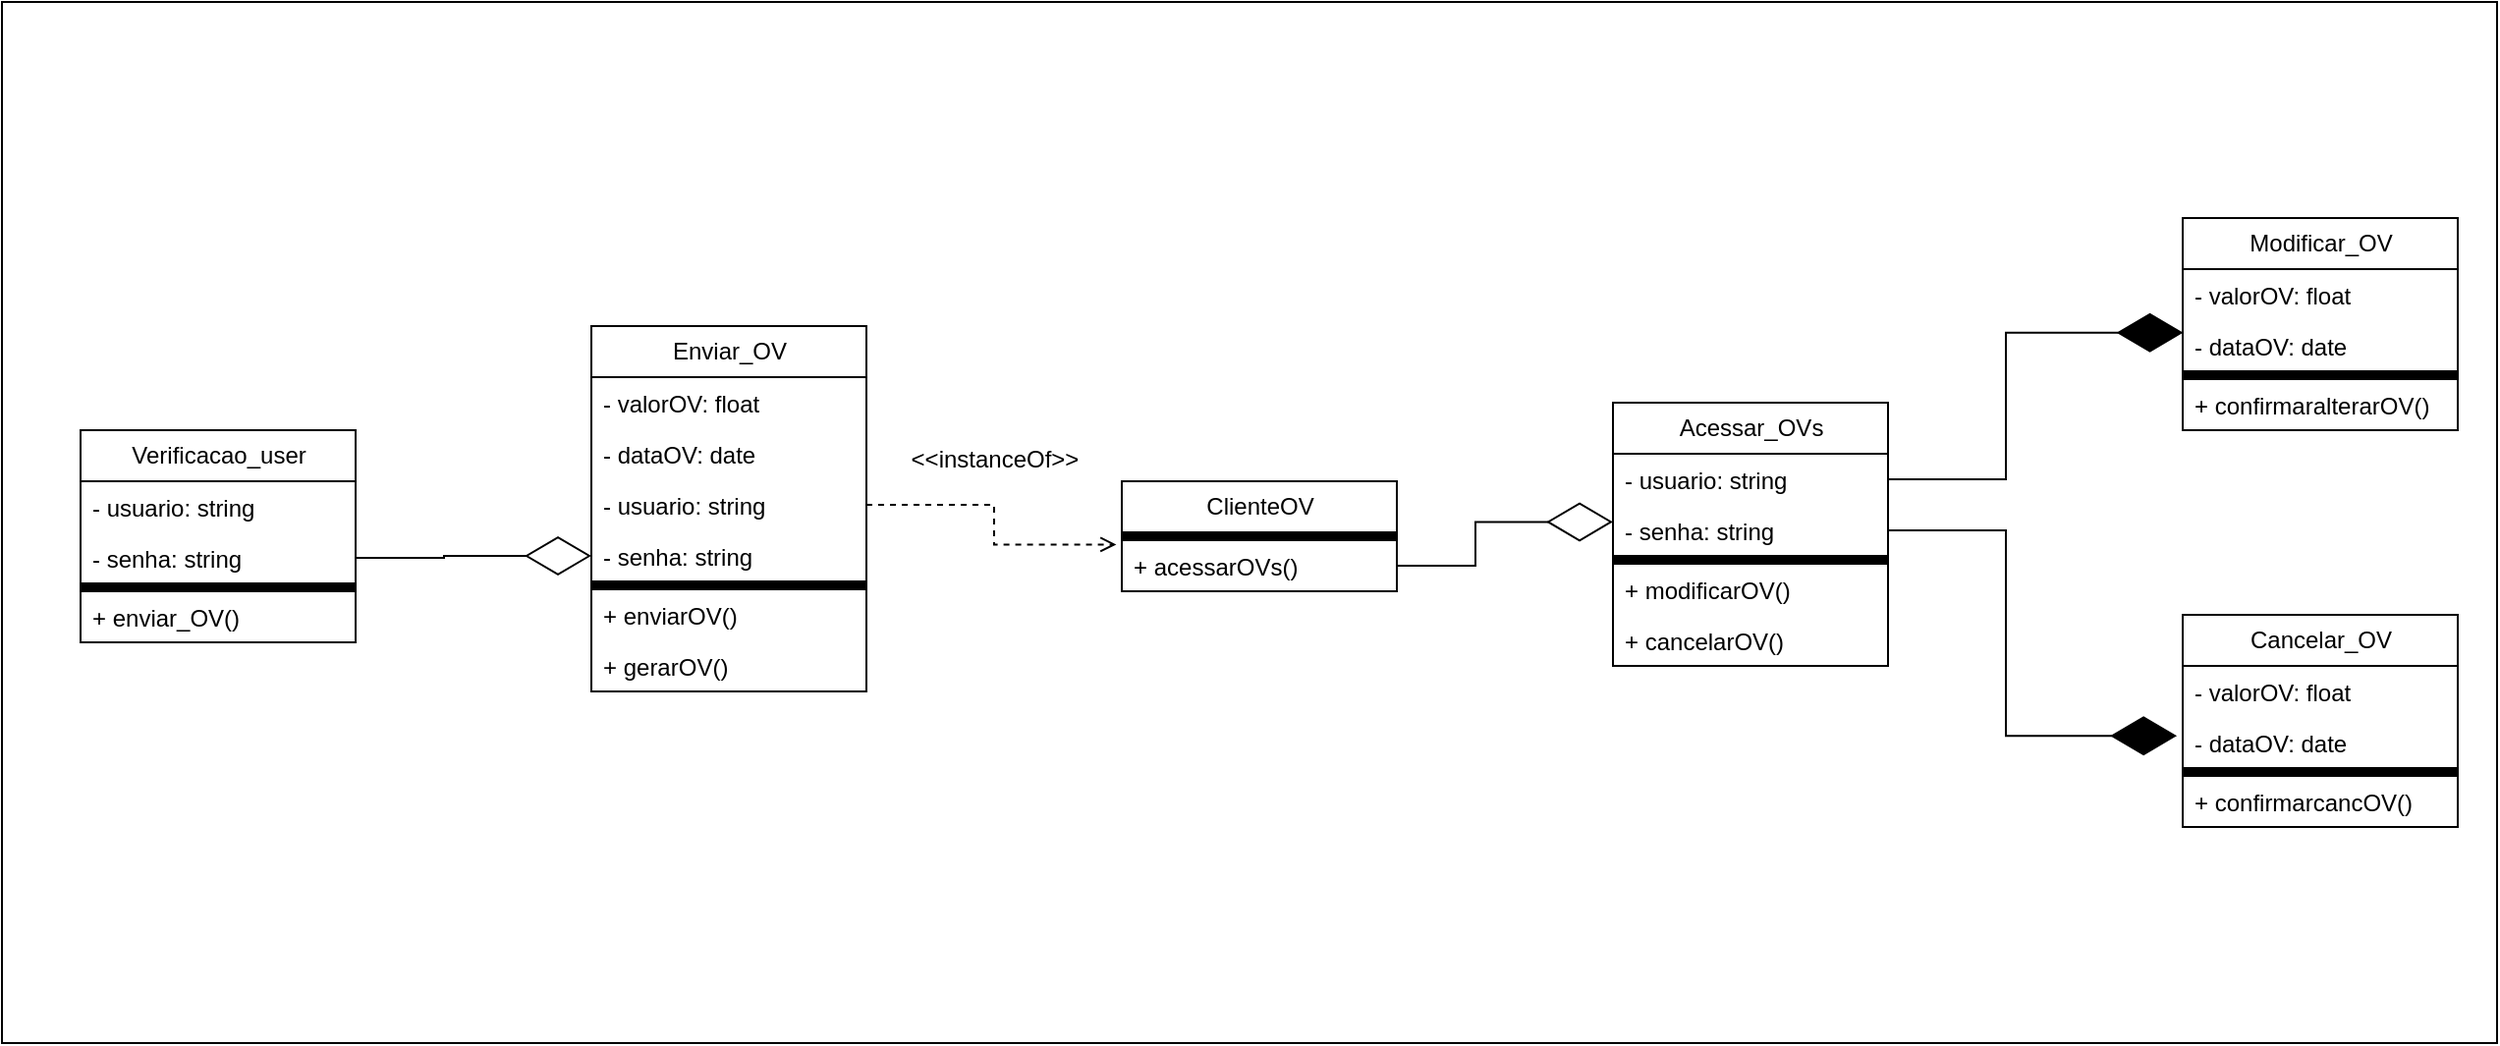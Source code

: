 <mxfile version="24.7.16">
  <diagram name="Página-1" id="C5ADfN2koUhGMSBTsEKl">
    <mxGraphModel dx="1247" dy="680" grid="1" gridSize="10" guides="1" tooltips="1" connect="1" arrows="1" fold="1" page="1" pageScale="1" pageWidth="6000" pageHeight="6000" math="0" shadow="0">
      <root>
        <mxCell id="0" />
        <mxCell id="1" parent="0" />
        <mxCell id="A7mMPmiu2-iqfVfJV0Bi-59" value="" style="rounded=0;whiteSpace=wrap;html=1;" vertex="1" parent="1">
          <mxGeometry x="660" y="1400" width="1270" height="530" as="geometry" />
        </mxCell>
        <mxCell id="A7mMPmiu2-iqfVfJV0Bi-1" value="Enviar_OV" style="swimlane;fontStyle=0;childLayout=stackLayout;horizontal=1;startSize=26;fillColor=none;horizontalStack=0;resizeParent=1;resizeParentMax=0;resizeLast=0;collapsible=1;marginBottom=0;html=1;strokeColor=default;swimlaneLine=1;" vertex="1" parent="1">
          <mxGeometry x="960" y="1565" width="140" height="186" as="geometry" />
        </mxCell>
        <mxCell id="A7mMPmiu2-iqfVfJV0Bi-2" value="- valorOV: float" style="text;strokeColor=none;fillColor=none;align=left;verticalAlign=top;spacingLeft=4;spacingRight=4;overflow=hidden;rotatable=0;points=[[0,0.5],[1,0.5]];portConstraint=eastwest;whiteSpace=wrap;html=1;" vertex="1" parent="A7mMPmiu2-iqfVfJV0Bi-1">
          <mxGeometry y="26" width="140" height="26" as="geometry" />
        </mxCell>
        <mxCell id="A7mMPmiu2-iqfVfJV0Bi-4" value="- dataOV: date" style="text;strokeColor=none;fillColor=none;align=left;verticalAlign=top;spacingLeft=4;spacingRight=4;overflow=hidden;rotatable=0;points=[[0,0.5],[1,0.5]];portConstraint=eastwest;whiteSpace=wrap;html=1;" vertex="1" parent="A7mMPmiu2-iqfVfJV0Bi-1">
          <mxGeometry y="52" width="140" height="26" as="geometry" />
        </mxCell>
        <mxCell id="A7mMPmiu2-iqfVfJV0Bi-6" value="- usuario: string" style="text;strokeColor=none;fillColor=none;align=left;verticalAlign=top;spacingLeft=4;spacingRight=4;overflow=hidden;rotatable=0;points=[[0,0.5],[1,0.5]];portConstraint=eastwest;whiteSpace=wrap;html=1;rounded=0;glass=0;shadow=0;perimeterSpacing=0;container=0;flipH=0;flipV=1;" vertex="1" parent="A7mMPmiu2-iqfVfJV0Bi-1">
          <mxGeometry y="78" width="140" height="26" as="geometry" />
        </mxCell>
        <mxCell id="A7mMPmiu2-iqfVfJV0Bi-9" value="- senha: string" style="text;strokeColor=none;fillColor=none;align=left;verticalAlign=top;spacingLeft=4;spacingRight=4;overflow=hidden;rotatable=0;points=[[0,0.5],[1,0.5]];portConstraint=eastwest;whiteSpace=wrap;html=1;rounded=0;glass=0;shadow=0;perimeterSpacing=0;container=0;flipH=0;flipV=1;" vertex="1" parent="A7mMPmiu2-iqfVfJV0Bi-1">
          <mxGeometry y="104" width="140" height="26" as="geometry" />
        </mxCell>
        <mxCell id="A7mMPmiu2-iqfVfJV0Bi-7" style="text;strokeColor=default;fillColor=#000000;align=left;verticalAlign=top;spacingLeft=4;spacingRight=4;overflow=hidden;rotatable=0;points=[[0,0.5],[1,0.5]];portConstraint=eastwest;whiteSpace=wrap;html=1;shadow=0;rounded=0;glass=0;fillStyle=solid;gradientColor=default;gradientDirection=radial;" vertex="1" parent="A7mMPmiu2-iqfVfJV0Bi-1">
          <mxGeometry y="130" width="140" height="4" as="geometry" />
        </mxCell>
        <mxCell id="A7mMPmiu2-iqfVfJV0Bi-8" value="+ enviarOV()" style="text;strokeColor=none;fillColor=none;align=left;verticalAlign=top;spacingLeft=4;spacingRight=4;overflow=hidden;rotatable=0;points=[[0,0.5],[1,0.5]];portConstraint=eastwest;whiteSpace=wrap;html=1;" vertex="1" parent="A7mMPmiu2-iqfVfJV0Bi-1">
          <mxGeometry y="134" width="140" height="26" as="geometry" />
        </mxCell>
        <mxCell id="A7mMPmiu2-iqfVfJV0Bi-10" value="+ gerarOV()" style="text;strokeColor=none;fillColor=none;align=left;verticalAlign=top;spacingLeft=4;spacingRight=4;overflow=hidden;rotatable=0;points=[[0,0.5],[1,0.5]];portConstraint=eastwest;whiteSpace=wrap;html=1;" vertex="1" parent="A7mMPmiu2-iqfVfJV0Bi-1">
          <mxGeometry y="160" width="140" height="26" as="geometry" />
        </mxCell>
        <mxCell id="A7mMPmiu2-iqfVfJV0Bi-11" value="Modificar_OV" style="swimlane;fontStyle=0;childLayout=stackLayout;horizontal=1;startSize=26;fillColor=none;horizontalStack=0;resizeParent=1;resizeParentMax=0;resizeLast=0;collapsible=1;marginBottom=0;html=1;strokeColor=default;swimlaneLine=1;" vertex="1" parent="1">
          <mxGeometry x="1770" y="1510" width="140" height="108" as="geometry" />
        </mxCell>
        <mxCell id="A7mMPmiu2-iqfVfJV0Bi-12" value="- valorOV: float" style="text;strokeColor=none;fillColor=none;align=left;verticalAlign=top;spacingLeft=4;spacingRight=4;overflow=hidden;rotatable=0;points=[[0,0.5],[1,0.5]];portConstraint=eastwest;whiteSpace=wrap;html=1;" vertex="1" parent="A7mMPmiu2-iqfVfJV0Bi-11">
          <mxGeometry y="26" width="140" height="26" as="geometry" />
        </mxCell>
        <mxCell id="A7mMPmiu2-iqfVfJV0Bi-14" value="- dataOV: date" style="text;strokeColor=none;fillColor=none;align=left;verticalAlign=top;spacingLeft=4;spacingRight=4;overflow=hidden;rotatable=0;points=[[0,0.5],[1,0.5]];portConstraint=eastwest;whiteSpace=wrap;html=1;" vertex="1" parent="A7mMPmiu2-iqfVfJV0Bi-11">
          <mxGeometry y="52" width="140" height="26" as="geometry" />
        </mxCell>
        <mxCell id="A7mMPmiu2-iqfVfJV0Bi-17" style="text;strokeColor=default;fillColor=#000000;align=left;verticalAlign=top;spacingLeft=4;spacingRight=4;overflow=hidden;rotatable=0;points=[[0,0.5],[1,0.5]];portConstraint=eastwest;whiteSpace=wrap;html=1;shadow=0;rounded=0;glass=0;fillStyle=solid;gradientColor=default;gradientDirection=radial;" vertex="1" parent="A7mMPmiu2-iqfVfJV0Bi-11">
          <mxGeometry y="78" width="140" height="4" as="geometry" />
        </mxCell>
        <mxCell id="A7mMPmiu2-iqfVfJV0Bi-18" value="+ confirmaralterarOV()" style="text;strokeColor=none;fillColor=none;align=left;verticalAlign=top;spacingLeft=4;spacingRight=4;overflow=hidden;rotatable=0;points=[[0,0.5],[1,0.5]];portConstraint=eastwest;whiteSpace=wrap;html=1;" vertex="1" parent="A7mMPmiu2-iqfVfJV0Bi-11">
          <mxGeometry y="82" width="140" height="26" as="geometry" />
        </mxCell>
        <mxCell id="A7mMPmiu2-iqfVfJV0Bi-26" value="Cancelar_OV" style="swimlane;fontStyle=0;childLayout=stackLayout;horizontal=1;startSize=26;fillColor=none;horizontalStack=0;resizeParent=1;resizeParentMax=0;resizeLast=0;collapsible=1;marginBottom=0;html=1;strokeColor=default;swimlaneLine=1;" vertex="1" parent="1">
          <mxGeometry x="1770" y="1712" width="140" height="108" as="geometry" />
        </mxCell>
        <mxCell id="A7mMPmiu2-iqfVfJV0Bi-27" value="- valorOV: float" style="text;strokeColor=none;fillColor=none;align=left;verticalAlign=top;spacingLeft=4;spacingRight=4;overflow=hidden;rotatable=0;points=[[0,0.5],[1,0.5]];portConstraint=eastwest;whiteSpace=wrap;html=1;" vertex="1" parent="A7mMPmiu2-iqfVfJV0Bi-26">
          <mxGeometry y="26" width="140" height="26" as="geometry" />
        </mxCell>
        <mxCell id="A7mMPmiu2-iqfVfJV0Bi-28" value="- dataOV: date" style="text;strokeColor=none;fillColor=none;align=left;verticalAlign=top;spacingLeft=4;spacingRight=4;overflow=hidden;rotatable=0;points=[[0,0.5],[1,0.5]];portConstraint=eastwest;whiteSpace=wrap;html=1;" vertex="1" parent="A7mMPmiu2-iqfVfJV0Bi-26">
          <mxGeometry y="52" width="140" height="26" as="geometry" />
        </mxCell>
        <mxCell id="A7mMPmiu2-iqfVfJV0Bi-31" style="text;strokeColor=default;fillColor=#000000;align=left;verticalAlign=top;spacingLeft=4;spacingRight=4;overflow=hidden;rotatable=0;points=[[0,0.5],[1,0.5]];portConstraint=eastwest;whiteSpace=wrap;html=1;shadow=0;rounded=0;glass=0;fillStyle=solid;gradientColor=default;gradientDirection=radial;" vertex="1" parent="A7mMPmiu2-iqfVfJV0Bi-26">
          <mxGeometry y="78" width="140" height="4" as="geometry" />
        </mxCell>
        <mxCell id="A7mMPmiu2-iqfVfJV0Bi-32" value="+ confirmarcancOV()" style="text;strokeColor=none;fillColor=none;align=left;verticalAlign=top;spacingLeft=4;spacingRight=4;overflow=hidden;rotatable=0;points=[[0,0.5],[1,0.5]];portConstraint=eastwest;whiteSpace=wrap;html=1;" vertex="1" parent="A7mMPmiu2-iqfVfJV0Bi-26">
          <mxGeometry y="82" width="140" height="26" as="geometry" />
        </mxCell>
        <mxCell id="A7mMPmiu2-iqfVfJV0Bi-33" value="ClienteOV" style="swimlane;fontStyle=0;childLayout=stackLayout;horizontal=1;startSize=26;fillColor=none;horizontalStack=0;resizeParent=1;resizeParentMax=0;resizeLast=0;collapsible=1;marginBottom=0;html=1;strokeColor=default;swimlaneLine=1;" vertex="1" parent="1">
          <mxGeometry x="1230" y="1644" width="140" height="56" as="geometry" />
        </mxCell>
        <mxCell id="A7mMPmiu2-iqfVfJV0Bi-38" style="text;strokeColor=default;fillColor=#000000;align=left;verticalAlign=top;spacingLeft=4;spacingRight=4;overflow=hidden;rotatable=0;points=[[0,0.5],[1,0.5]];portConstraint=eastwest;whiteSpace=wrap;html=1;shadow=0;rounded=0;glass=0;fillStyle=solid;gradientColor=default;gradientDirection=radial;" vertex="1" parent="A7mMPmiu2-iqfVfJV0Bi-33">
          <mxGeometry y="26" width="140" height="4" as="geometry" />
        </mxCell>
        <mxCell id="A7mMPmiu2-iqfVfJV0Bi-39" value="+ acessarOVs()" style="text;strokeColor=none;fillColor=none;align=left;verticalAlign=top;spacingLeft=4;spacingRight=4;overflow=hidden;rotatable=0;points=[[0,0.5],[1,0.5]];portConstraint=eastwest;whiteSpace=wrap;html=1;" vertex="1" parent="A7mMPmiu2-iqfVfJV0Bi-33">
          <mxGeometry y="30" width="140" height="26" as="geometry" />
        </mxCell>
        <mxCell id="A7mMPmiu2-iqfVfJV0Bi-40" value="Acessar_OVs" style="swimlane;fontStyle=0;childLayout=stackLayout;horizontal=1;startSize=26;fillColor=none;horizontalStack=0;resizeParent=1;resizeParentMax=0;resizeLast=0;collapsible=1;marginBottom=0;html=1;strokeColor=default;swimlaneLine=1;" vertex="1" parent="1">
          <mxGeometry x="1480" y="1604" width="140" height="134" as="geometry" />
        </mxCell>
        <mxCell id="A7mMPmiu2-iqfVfJV0Bi-43" value="- usuario: string" style="text;strokeColor=none;fillColor=none;align=left;verticalAlign=top;spacingLeft=4;spacingRight=4;overflow=hidden;rotatable=0;points=[[0,0.5],[1,0.5]];portConstraint=eastwest;whiteSpace=wrap;html=1;" vertex="1" parent="A7mMPmiu2-iqfVfJV0Bi-40">
          <mxGeometry y="26" width="140" height="26" as="geometry" />
        </mxCell>
        <mxCell id="A7mMPmiu2-iqfVfJV0Bi-44" value="- senha: string" style="text;strokeColor=none;fillColor=none;align=left;verticalAlign=top;spacingLeft=4;spacingRight=4;overflow=hidden;rotatable=0;points=[[0,0.5],[1,0.5]];portConstraint=eastwest;whiteSpace=wrap;html=1;rounded=0;glass=0;shadow=0;perimeterSpacing=0;container=0;flipH=0;flipV=1;" vertex="1" parent="A7mMPmiu2-iqfVfJV0Bi-40">
          <mxGeometry y="52" width="140" height="26" as="geometry" />
        </mxCell>
        <mxCell id="A7mMPmiu2-iqfVfJV0Bi-45" style="text;strokeColor=default;fillColor=#000000;align=left;verticalAlign=top;spacingLeft=4;spacingRight=4;overflow=hidden;rotatable=0;points=[[0,0.5],[1,0.5]];portConstraint=eastwest;whiteSpace=wrap;html=1;shadow=0;rounded=0;glass=0;fillStyle=solid;gradientColor=default;gradientDirection=radial;" vertex="1" parent="A7mMPmiu2-iqfVfJV0Bi-40">
          <mxGeometry y="78" width="140" height="4" as="geometry" />
        </mxCell>
        <mxCell id="A7mMPmiu2-iqfVfJV0Bi-46" value="+ modificarOV()" style="text;strokeColor=none;fillColor=none;align=left;verticalAlign=top;spacingLeft=4;spacingRight=4;overflow=hidden;rotatable=0;points=[[0,0.5],[1,0.5]];portConstraint=eastwest;whiteSpace=wrap;html=1;" vertex="1" parent="A7mMPmiu2-iqfVfJV0Bi-40">
          <mxGeometry y="82" width="140" height="26" as="geometry" />
        </mxCell>
        <mxCell id="A7mMPmiu2-iqfVfJV0Bi-58" value="+ cancelarOV()" style="text;strokeColor=none;fillColor=none;align=left;verticalAlign=top;spacingLeft=4;spacingRight=4;overflow=hidden;rotatable=0;points=[[0,0.5],[1,0.5]];portConstraint=eastwest;whiteSpace=wrap;html=1;" vertex="1" parent="A7mMPmiu2-iqfVfJV0Bi-40">
          <mxGeometry y="108" width="140" height="26" as="geometry" />
        </mxCell>
        <mxCell id="A7mMPmiu2-iqfVfJV0Bi-47" value="Verificacao_user" style="swimlane;fontStyle=0;childLayout=stackLayout;horizontal=1;startSize=26;fillColor=none;horizontalStack=0;resizeParent=1;resizeParentMax=0;resizeLast=0;collapsible=1;marginBottom=0;html=1;strokeColor=default;swimlaneLine=1;" vertex="1" parent="1">
          <mxGeometry x="700" y="1618" width="140" height="108" as="geometry" />
        </mxCell>
        <mxCell id="A7mMPmiu2-iqfVfJV0Bi-48" value="- usuario: string" style="text;strokeColor=none;fillColor=none;align=left;verticalAlign=top;spacingLeft=4;spacingRight=4;overflow=hidden;rotatable=0;points=[[0,0.5],[1,0.5]];portConstraint=eastwest;whiteSpace=wrap;html=1;" vertex="1" parent="A7mMPmiu2-iqfVfJV0Bi-47">
          <mxGeometry y="26" width="140" height="26" as="geometry" />
        </mxCell>
        <mxCell id="A7mMPmiu2-iqfVfJV0Bi-49" value="- senha: string" style="text;strokeColor=none;fillColor=none;align=left;verticalAlign=top;spacingLeft=4;spacingRight=4;overflow=hidden;rotatable=0;points=[[0,0.5],[1,0.5]];portConstraint=eastwest;whiteSpace=wrap;html=1;rounded=0;glass=0;shadow=0;perimeterSpacing=0;container=0;flipH=0;flipV=1;" vertex="1" parent="A7mMPmiu2-iqfVfJV0Bi-47">
          <mxGeometry y="52" width="140" height="26" as="geometry" />
        </mxCell>
        <mxCell id="A7mMPmiu2-iqfVfJV0Bi-50" style="text;strokeColor=default;fillColor=#000000;align=left;verticalAlign=top;spacingLeft=4;spacingRight=4;overflow=hidden;rotatable=0;points=[[0,0.5],[1,0.5]];portConstraint=eastwest;whiteSpace=wrap;html=1;shadow=0;rounded=0;glass=0;fillStyle=solid;gradientColor=default;gradientDirection=radial;" vertex="1" parent="A7mMPmiu2-iqfVfJV0Bi-47">
          <mxGeometry y="78" width="140" height="4" as="geometry" />
        </mxCell>
        <mxCell id="A7mMPmiu2-iqfVfJV0Bi-51" value="+ enviar_OV()" style="text;strokeColor=none;fillColor=none;align=left;verticalAlign=top;spacingLeft=4;spacingRight=4;overflow=hidden;rotatable=0;points=[[0,0.5],[1,0.5]];portConstraint=eastwest;whiteSpace=wrap;html=1;" vertex="1" parent="A7mMPmiu2-iqfVfJV0Bi-47">
          <mxGeometry y="82" width="140" height="26" as="geometry" />
        </mxCell>
        <mxCell id="A7mMPmiu2-iqfVfJV0Bi-52" style="edgeStyle=orthogonalEdgeStyle;rounded=0;orthogonalLoop=1;jettySize=auto;html=1;exitX=1;exitY=0.5;exitDx=0;exitDy=0;entryX=0;entryY=0.5;entryDx=0;entryDy=0;endArrow=diamondThin;endFill=0;endSize=31;" edge="1" parent="1" source="A7mMPmiu2-iqfVfJV0Bi-49" target="A7mMPmiu2-iqfVfJV0Bi-9">
          <mxGeometry relative="1" as="geometry" />
        </mxCell>
        <mxCell id="A7mMPmiu2-iqfVfJV0Bi-53" style="edgeStyle=orthogonalEdgeStyle;rounded=0;orthogonalLoop=1;jettySize=auto;html=1;exitX=1;exitY=0.5;exitDx=0;exitDy=0;entryX=-0.02;entryY=0.086;entryDx=0;entryDy=0;entryPerimeter=0;dashed=1;endArrow=open;endFill=0;" edge="1" parent="1" source="A7mMPmiu2-iqfVfJV0Bi-6" target="A7mMPmiu2-iqfVfJV0Bi-39">
          <mxGeometry relative="1" as="geometry" />
        </mxCell>
        <mxCell id="A7mMPmiu2-iqfVfJV0Bi-54" value="&amp;lt;&amp;lt;instanceOf&amp;gt;&amp;gt;" style="text;html=1;align=center;verticalAlign=middle;resizable=0;points=[];autosize=1;strokeColor=none;fillColor=none;" vertex="1" parent="1">
          <mxGeometry x="1110" y="1618" width="110" height="30" as="geometry" />
        </mxCell>
        <mxCell id="A7mMPmiu2-iqfVfJV0Bi-55" style="edgeStyle=orthogonalEdgeStyle;rounded=0;orthogonalLoop=1;jettySize=auto;html=1;exitX=1;exitY=0.5;exitDx=0;exitDy=0;entryX=0;entryY=0.664;entryDx=0;entryDy=0;entryPerimeter=0;endArrow=diamondThin;endFill=0;endSize=31;" edge="1" parent="1" source="A7mMPmiu2-iqfVfJV0Bi-39" target="A7mMPmiu2-iqfVfJV0Bi-44">
          <mxGeometry relative="1" as="geometry" />
        </mxCell>
        <mxCell id="A7mMPmiu2-iqfVfJV0Bi-56" style="edgeStyle=orthogonalEdgeStyle;rounded=0;orthogonalLoop=1;jettySize=auto;html=1;exitX=1;exitY=0.5;exitDx=0;exitDy=0;entryX=0.002;entryY=0.245;entryDx=0;entryDy=0;entryPerimeter=0;endArrow=diamondThin;endFill=1;endSize=31;" edge="1" parent="1" source="A7mMPmiu2-iqfVfJV0Bi-43" target="A7mMPmiu2-iqfVfJV0Bi-14">
          <mxGeometry relative="1" as="geometry" />
        </mxCell>
        <mxCell id="A7mMPmiu2-iqfVfJV0Bi-57" style="edgeStyle=orthogonalEdgeStyle;rounded=0;orthogonalLoop=1;jettySize=auto;html=1;exitX=1;exitY=0.5;exitDx=0;exitDy=0;entryX=-0.021;entryY=0.37;entryDx=0;entryDy=0;entryPerimeter=0;endArrow=diamondThin;endFill=1;endSize=31;" edge="1" parent="1" source="A7mMPmiu2-iqfVfJV0Bi-44" target="A7mMPmiu2-iqfVfJV0Bi-28">
          <mxGeometry relative="1" as="geometry" />
        </mxCell>
      </root>
    </mxGraphModel>
  </diagram>
</mxfile>
